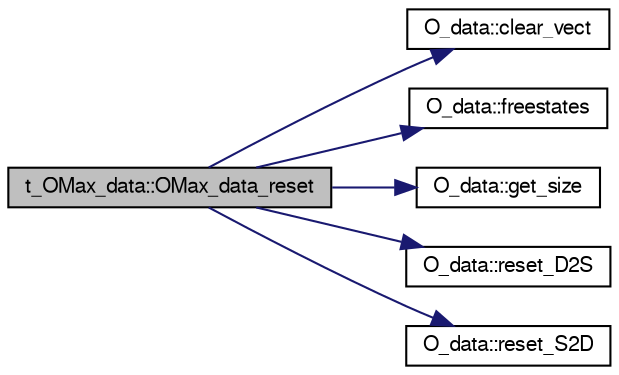 digraph G
{
  bgcolor="transparent";
  edge [fontname="FreeSans",fontsize="10",labelfontname="FreeSans",labelfontsize="10"];
  node [fontname="FreeSans",fontsize="10",shape=record];
  rankdir=LR;
  Node1 [label="t_OMax_data::OMax_data_reset",height=0.2,width=0.4,color="black", fillcolor="grey75", style="filled" fontcolor="black"];
  Node1 -> Node2 [color="midnightblue",fontsize="10",style="solid",fontname="FreeSans"];
  Node2 [label="O_data::clear_vect",height=0.2,width=0.4,color="black",URL="$class_o__data.html#aa12901c1abfd0482a6402f4a14f19a85",tooltip="Reset sequence without deletion of states."];
  Node1 -> Node3 [color="midnightblue",fontsize="10",style="solid",fontname="FreeSans"];
  Node3 [label="O_data::freestates",height=0.2,width=0.4,color="black",URL="$class_o__data.html#a8526c6d22bdec8569e0a1bf0cd3e9313",tooltip="Reset with erasing of all data."];
  Node1 -> Node4 [color="midnightblue",fontsize="10",style="solid",fontname="FreeSans"];
  Node4 [label="O_data::get_size",height=0.2,width=0.4,color="black",URL="$class_o__data.html#ab8222f2093f5b02d55857a8c61d1ee0c",tooltip="Return the current size of the sequence."];
  Node1 -> Node5 [color="midnightblue",fontsize="10",style="solid",fontname="FreeSans"];
  Node5 [label="O_data::reset_D2S",height=0.2,width=0.4,color="black",URL="$class_o__data.html#a9bd659fb97745b8b7723f128d4e0b2fb",tooltip="Reset hash table."];
  Node1 -> Node6 [color="midnightblue",fontsize="10",style="solid",fontname="FreeSans"];
  Node6 [label="O_data::reset_S2D",height=0.2,width=0.4,color="black",URL="$class_o__data.html#a48290818fe9181eced2151ac3b6a5018",tooltip="Reset hash table."];
}
